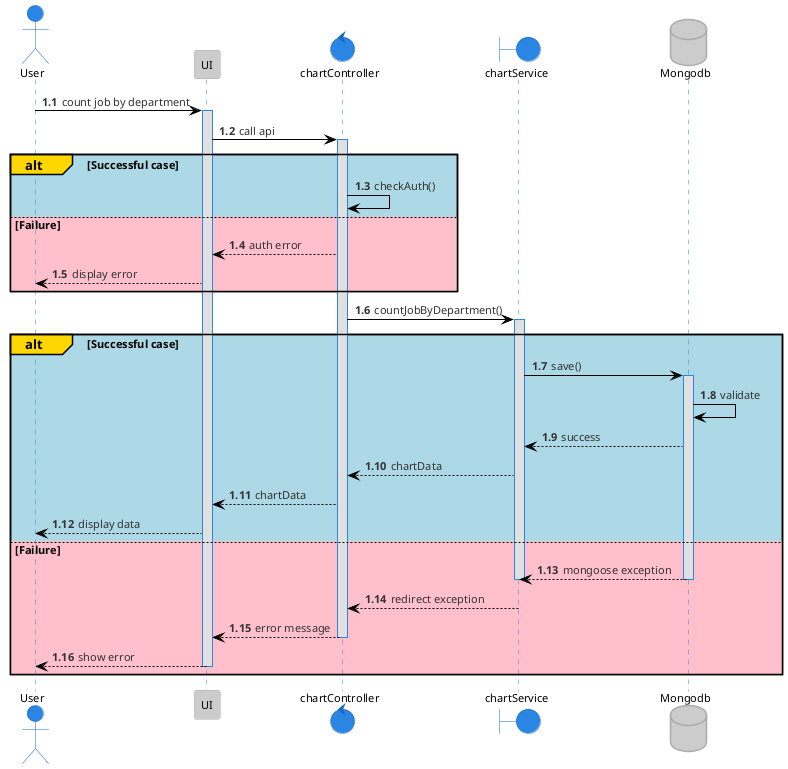 @startuml countJobByDepartment
!theme reddress-lightblue

autonumber 1.1
actor User
participant UI
control  chartController
boundary chartService
database Mongodb


User -> UI: count job by department
activate UI
UI -> chartController: call api
activate chartController
alt#Gold #LightBlue Successful case
    chartController -> chartController: checkAuth()
else #Pink Failure
    chartController --> UI: auth error
    UI --> User: display error
end
chartController -> chartService: countJobByDepartment()
activate chartService

alt#Gold #LightBlue Successful case
    chartService -> Mongodb: save()
    activate Mongodb
    Mongodb -> Mongodb: validate
    Mongodb --> chartService: success
    chartService --> chartController: chartData
    chartController --> UI: chartData
    UI --> User: display data
else #Pink Failure
    Mongodb --> chartService: mongoose exception
    deactivate chartService
    deactivate Mongodb
    chartService --> chartController: redirect exception
    chartController --> UI: error message
    deactivate chartController
    UI --> User: show error
    deactivate Mongodb
    deactivate UI
end

@enduml

